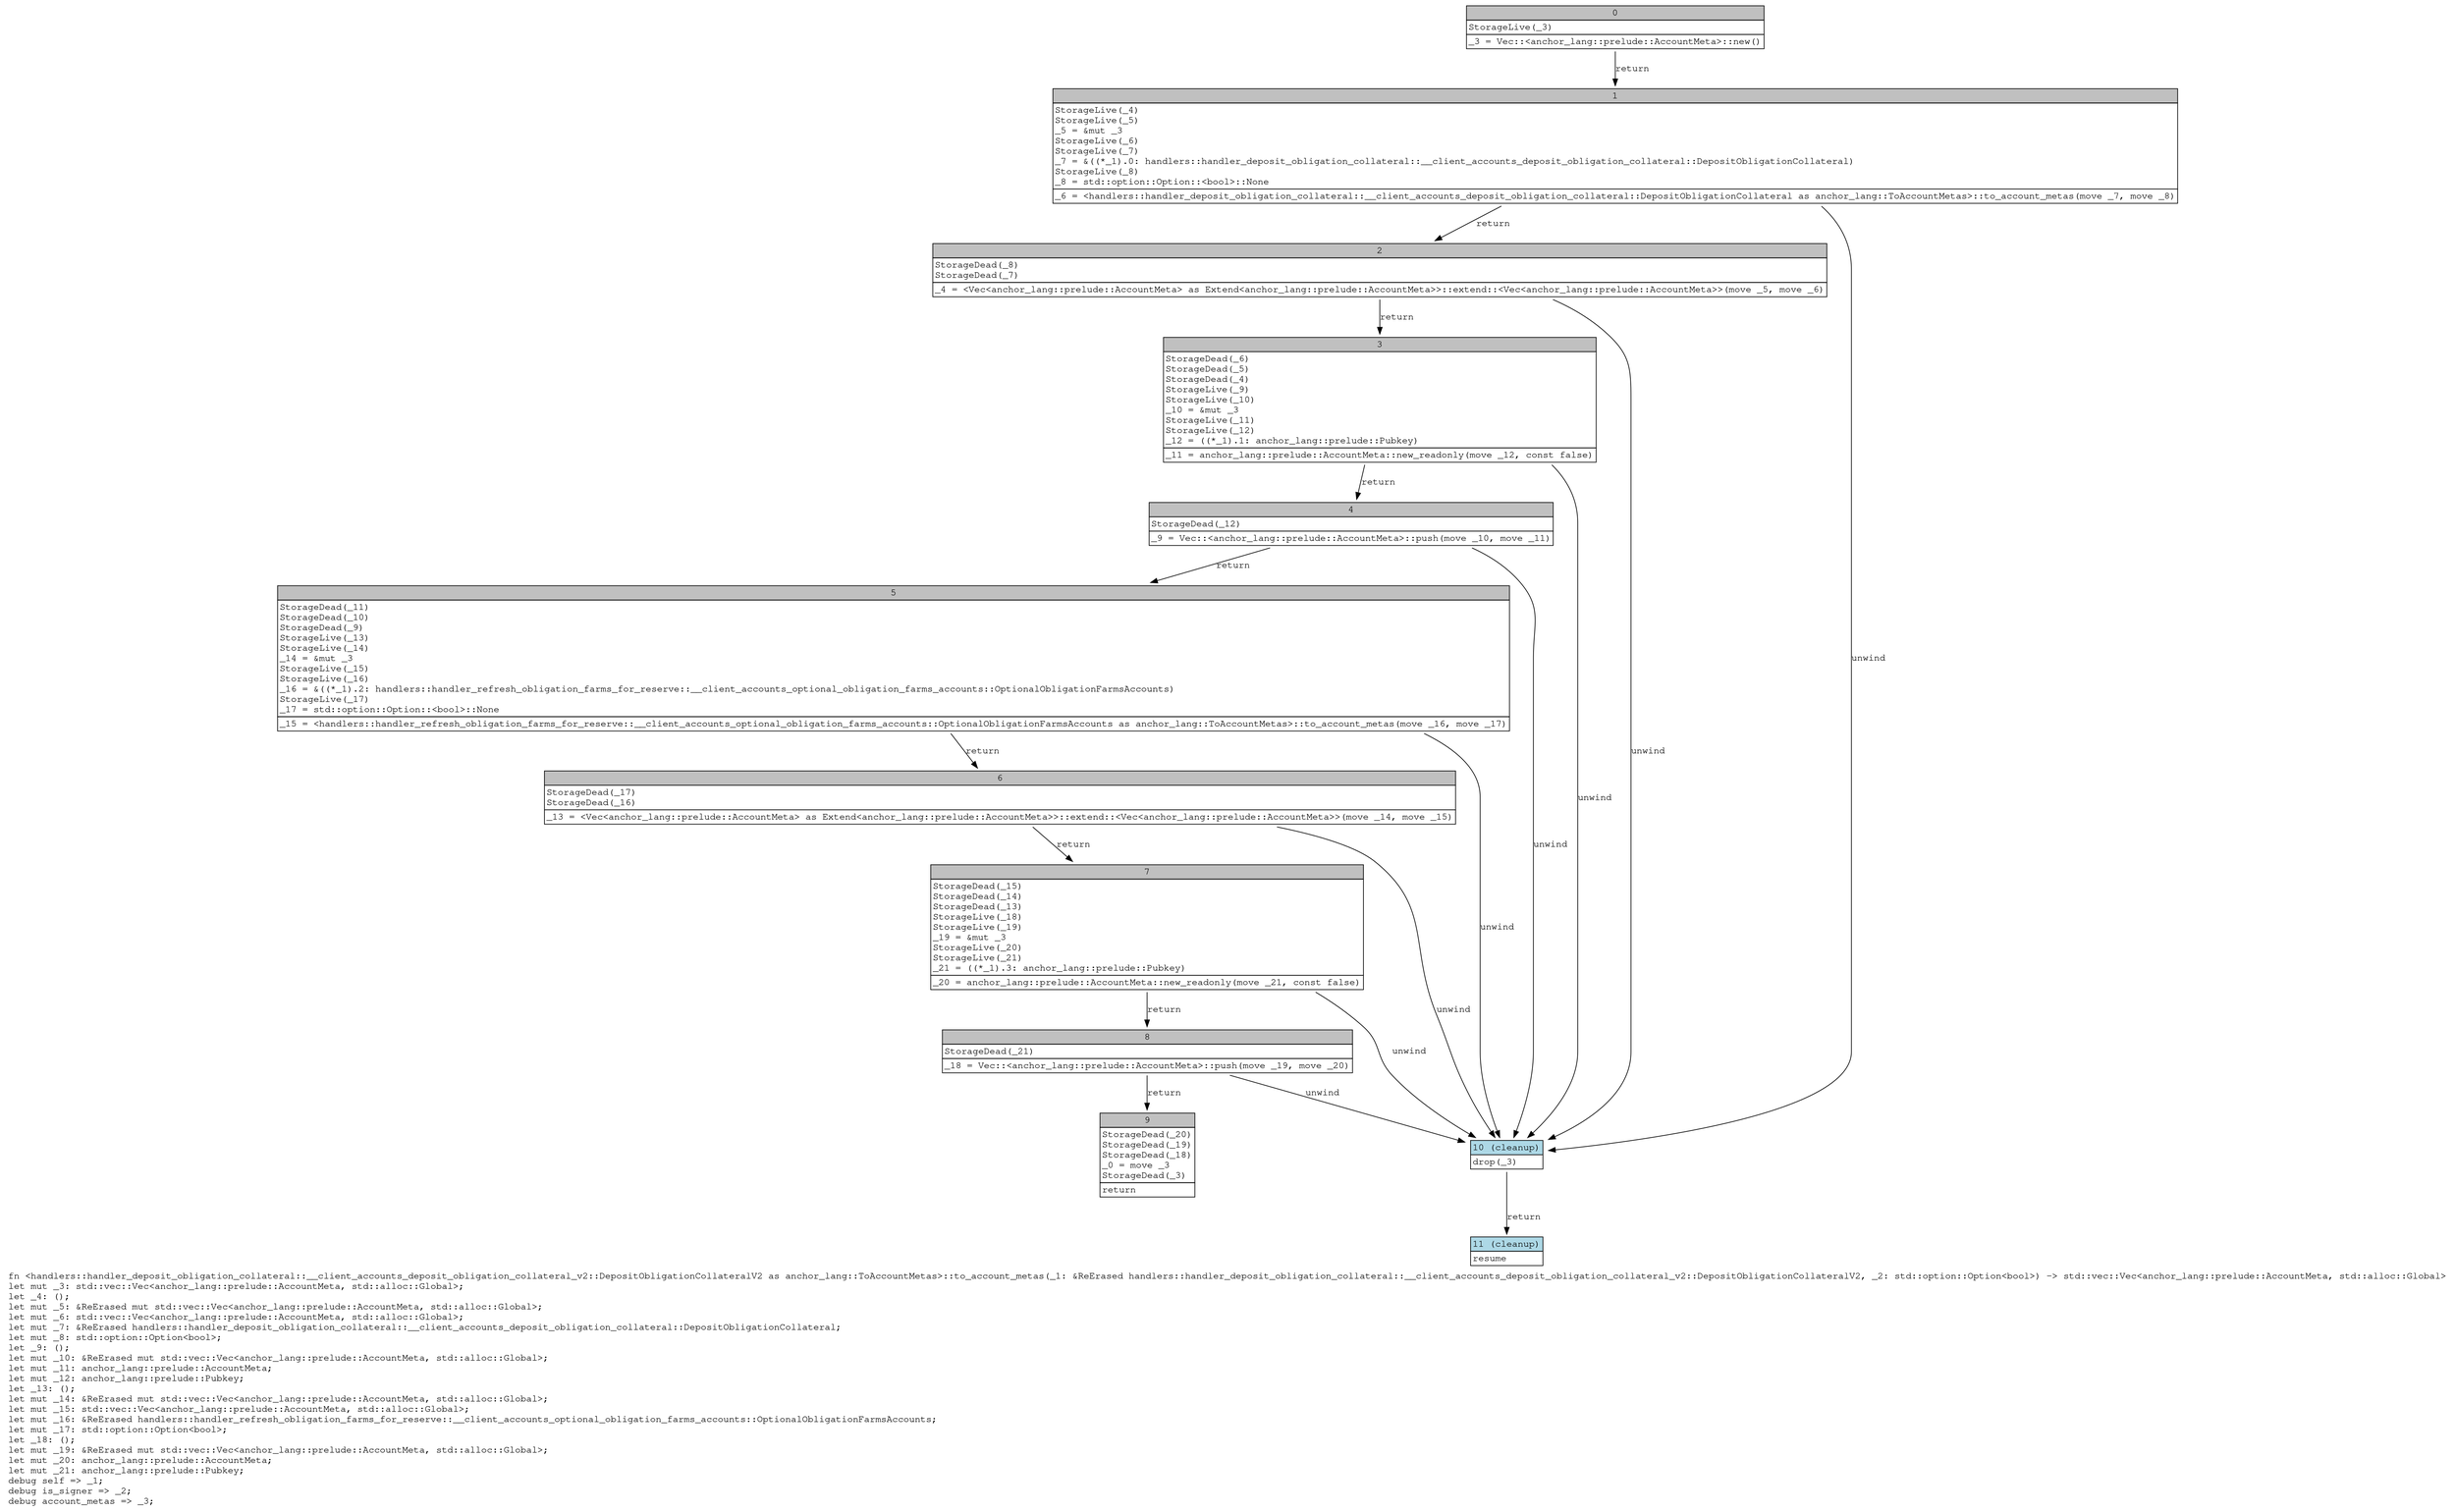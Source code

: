 digraph Mir_0_3268 {
    graph [fontname="Courier, monospace"];
    node [fontname="Courier, monospace"];
    edge [fontname="Courier, monospace"];
    label=<fn &lt;handlers::handler_deposit_obligation_collateral::__client_accounts_deposit_obligation_collateral_v2::DepositObligationCollateralV2 as anchor_lang::ToAccountMetas&gt;::to_account_metas(_1: &amp;ReErased handlers::handler_deposit_obligation_collateral::__client_accounts_deposit_obligation_collateral_v2::DepositObligationCollateralV2, _2: std::option::Option&lt;bool&gt;) -&gt; std::vec::Vec&lt;anchor_lang::prelude::AccountMeta, std::alloc::Global&gt;<br align="left"/>let mut _3: std::vec::Vec&lt;anchor_lang::prelude::AccountMeta, std::alloc::Global&gt;;<br align="left"/>let _4: ();<br align="left"/>let mut _5: &amp;ReErased mut std::vec::Vec&lt;anchor_lang::prelude::AccountMeta, std::alloc::Global&gt;;<br align="left"/>let mut _6: std::vec::Vec&lt;anchor_lang::prelude::AccountMeta, std::alloc::Global&gt;;<br align="left"/>let mut _7: &amp;ReErased handlers::handler_deposit_obligation_collateral::__client_accounts_deposit_obligation_collateral::DepositObligationCollateral;<br align="left"/>let mut _8: std::option::Option&lt;bool&gt;;<br align="left"/>let _9: ();<br align="left"/>let mut _10: &amp;ReErased mut std::vec::Vec&lt;anchor_lang::prelude::AccountMeta, std::alloc::Global&gt;;<br align="left"/>let mut _11: anchor_lang::prelude::AccountMeta;<br align="left"/>let mut _12: anchor_lang::prelude::Pubkey;<br align="left"/>let _13: ();<br align="left"/>let mut _14: &amp;ReErased mut std::vec::Vec&lt;anchor_lang::prelude::AccountMeta, std::alloc::Global&gt;;<br align="left"/>let mut _15: std::vec::Vec&lt;anchor_lang::prelude::AccountMeta, std::alloc::Global&gt;;<br align="left"/>let mut _16: &amp;ReErased handlers::handler_refresh_obligation_farms_for_reserve::__client_accounts_optional_obligation_farms_accounts::OptionalObligationFarmsAccounts;<br align="left"/>let mut _17: std::option::Option&lt;bool&gt;;<br align="left"/>let _18: ();<br align="left"/>let mut _19: &amp;ReErased mut std::vec::Vec&lt;anchor_lang::prelude::AccountMeta, std::alloc::Global&gt;;<br align="left"/>let mut _20: anchor_lang::prelude::AccountMeta;<br align="left"/>let mut _21: anchor_lang::prelude::Pubkey;<br align="left"/>debug self =&gt; _1;<br align="left"/>debug is_signer =&gt; _2;<br align="left"/>debug account_metas =&gt; _3;<br align="left"/>>;
    bb0__0_3268 [shape="none", label=<<table border="0" cellborder="1" cellspacing="0"><tr><td bgcolor="gray" align="center" colspan="1">0</td></tr><tr><td align="left" balign="left">StorageLive(_3)<br/></td></tr><tr><td align="left">_3 = Vec::&lt;anchor_lang::prelude::AccountMeta&gt;::new()</td></tr></table>>];
    bb1__0_3268 [shape="none", label=<<table border="0" cellborder="1" cellspacing="0"><tr><td bgcolor="gray" align="center" colspan="1">1</td></tr><tr><td align="left" balign="left">StorageLive(_4)<br/>StorageLive(_5)<br/>_5 = &amp;mut _3<br/>StorageLive(_6)<br/>StorageLive(_7)<br/>_7 = &amp;((*_1).0: handlers::handler_deposit_obligation_collateral::__client_accounts_deposit_obligation_collateral::DepositObligationCollateral)<br/>StorageLive(_8)<br/>_8 = std::option::Option::&lt;bool&gt;::None<br/></td></tr><tr><td align="left">_6 = &lt;handlers::handler_deposit_obligation_collateral::__client_accounts_deposit_obligation_collateral::DepositObligationCollateral as anchor_lang::ToAccountMetas&gt;::to_account_metas(move _7, move _8)</td></tr></table>>];
    bb2__0_3268 [shape="none", label=<<table border="0" cellborder="1" cellspacing="0"><tr><td bgcolor="gray" align="center" colspan="1">2</td></tr><tr><td align="left" balign="left">StorageDead(_8)<br/>StorageDead(_7)<br/></td></tr><tr><td align="left">_4 = &lt;Vec&lt;anchor_lang::prelude::AccountMeta&gt; as Extend&lt;anchor_lang::prelude::AccountMeta&gt;&gt;::extend::&lt;Vec&lt;anchor_lang::prelude::AccountMeta&gt;&gt;(move _5, move _6)</td></tr></table>>];
    bb3__0_3268 [shape="none", label=<<table border="0" cellborder="1" cellspacing="0"><tr><td bgcolor="gray" align="center" colspan="1">3</td></tr><tr><td align="left" balign="left">StorageDead(_6)<br/>StorageDead(_5)<br/>StorageDead(_4)<br/>StorageLive(_9)<br/>StorageLive(_10)<br/>_10 = &amp;mut _3<br/>StorageLive(_11)<br/>StorageLive(_12)<br/>_12 = ((*_1).1: anchor_lang::prelude::Pubkey)<br/></td></tr><tr><td align="left">_11 = anchor_lang::prelude::AccountMeta::new_readonly(move _12, const false)</td></tr></table>>];
    bb4__0_3268 [shape="none", label=<<table border="0" cellborder="1" cellspacing="0"><tr><td bgcolor="gray" align="center" colspan="1">4</td></tr><tr><td align="left" balign="left">StorageDead(_12)<br/></td></tr><tr><td align="left">_9 = Vec::&lt;anchor_lang::prelude::AccountMeta&gt;::push(move _10, move _11)</td></tr></table>>];
    bb5__0_3268 [shape="none", label=<<table border="0" cellborder="1" cellspacing="0"><tr><td bgcolor="gray" align="center" colspan="1">5</td></tr><tr><td align="left" balign="left">StorageDead(_11)<br/>StorageDead(_10)<br/>StorageDead(_9)<br/>StorageLive(_13)<br/>StorageLive(_14)<br/>_14 = &amp;mut _3<br/>StorageLive(_15)<br/>StorageLive(_16)<br/>_16 = &amp;((*_1).2: handlers::handler_refresh_obligation_farms_for_reserve::__client_accounts_optional_obligation_farms_accounts::OptionalObligationFarmsAccounts)<br/>StorageLive(_17)<br/>_17 = std::option::Option::&lt;bool&gt;::None<br/></td></tr><tr><td align="left">_15 = &lt;handlers::handler_refresh_obligation_farms_for_reserve::__client_accounts_optional_obligation_farms_accounts::OptionalObligationFarmsAccounts as anchor_lang::ToAccountMetas&gt;::to_account_metas(move _16, move _17)</td></tr></table>>];
    bb6__0_3268 [shape="none", label=<<table border="0" cellborder="1" cellspacing="0"><tr><td bgcolor="gray" align="center" colspan="1">6</td></tr><tr><td align="left" balign="left">StorageDead(_17)<br/>StorageDead(_16)<br/></td></tr><tr><td align="left">_13 = &lt;Vec&lt;anchor_lang::prelude::AccountMeta&gt; as Extend&lt;anchor_lang::prelude::AccountMeta&gt;&gt;::extend::&lt;Vec&lt;anchor_lang::prelude::AccountMeta&gt;&gt;(move _14, move _15)</td></tr></table>>];
    bb7__0_3268 [shape="none", label=<<table border="0" cellborder="1" cellspacing="0"><tr><td bgcolor="gray" align="center" colspan="1">7</td></tr><tr><td align="left" balign="left">StorageDead(_15)<br/>StorageDead(_14)<br/>StorageDead(_13)<br/>StorageLive(_18)<br/>StorageLive(_19)<br/>_19 = &amp;mut _3<br/>StorageLive(_20)<br/>StorageLive(_21)<br/>_21 = ((*_1).3: anchor_lang::prelude::Pubkey)<br/></td></tr><tr><td align="left">_20 = anchor_lang::prelude::AccountMeta::new_readonly(move _21, const false)</td></tr></table>>];
    bb8__0_3268 [shape="none", label=<<table border="0" cellborder="1" cellspacing="0"><tr><td bgcolor="gray" align="center" colspan="1">8</td></tr><tr><td align="left" balign="left">StorageDead(_21)<br/></td></tr><tr><td align="left">_18 = Vec::&lt;anchor_lang::prelude::AccountMeta&gt;::push(move _19, move _20)</td></tr></table>>];
    bb9__0_3268 [shape="none", label=<<table border="0" cellborder="1" cellspacing="0"><tr><td bgcolor="gray" align="center" colspan="1">9</td></tr><tr><td align="left" balign="left">StorageDead(_20)<br/>StorageDead(_19)<br/>StorageDead(_18)<br/>_0 = move _3<br/>StorageDead(_3)<br/></td></tr><tr><td align="left">return</td></tr></table>>];
    bb10__0_3268 [shape="none", label=<<table border="0" cellborder="1" cellspacing="0"><tr><td bgcolor="lightblue" align="center" colspan="1">10 (cleanup)</td></tr><tr><td align="left">drop(_3)</td></tr></table>>];
    bb11__0_3268 [shape="none", label=<<table border="0" cellborder="1" cellspacing="0"><tr><td bgcolor="lightblue" align="center" colspan="1">11 (cleanup)</td></tr><tr><td align="left">resume</td></tr></table>>];
    bb0__0_3268 -> bb1__0_3268 [label="return"];
    bb1__0_3268 -> bb2__0_3268 [label="return"];
    bb1__0_3268 -> bb10__0_3268 [label="unwind"];
    bb2__0_3268 -> bb3__0_3268 [label="return"];
    bb2__0_3268 -> bb10__0_3268 [label="unwind"];
    bb3__0_3268 -> bb4__0_3268 [label="return"];
    bb3__0_3268 -> bb10__0_3268 [label="unwind"];
    bb4__0_3268 -> bb5__0_3268 [label="return"];
    bb4__0_3268 -> bb10__0_3268 [label="unwind"];
    bb5__0_3268 -> bb6__0_3268 [label="return"];
    bb5__0_3268 -> bb10__0_3268 [label="unwind"];
    bb6__0_3268 -> bb7__0_3268 [label="return"];
    bb6__0_3268 -> bb10__0_3268 [label="unwind"];
    bb7__0_3268 -> bb8__0_3268 [label="return"];
    bb7__0_3268 -> bb10__0_3268 [label="unwind"];
    bb8__0_3268 -> bb9__0_3268 [label="return"];
    bb8__0_3268 -> bb10__0_3268 [label="unwind"];
    bb10__0_3268 -> bb11__0_3268 [label="return"];
}

